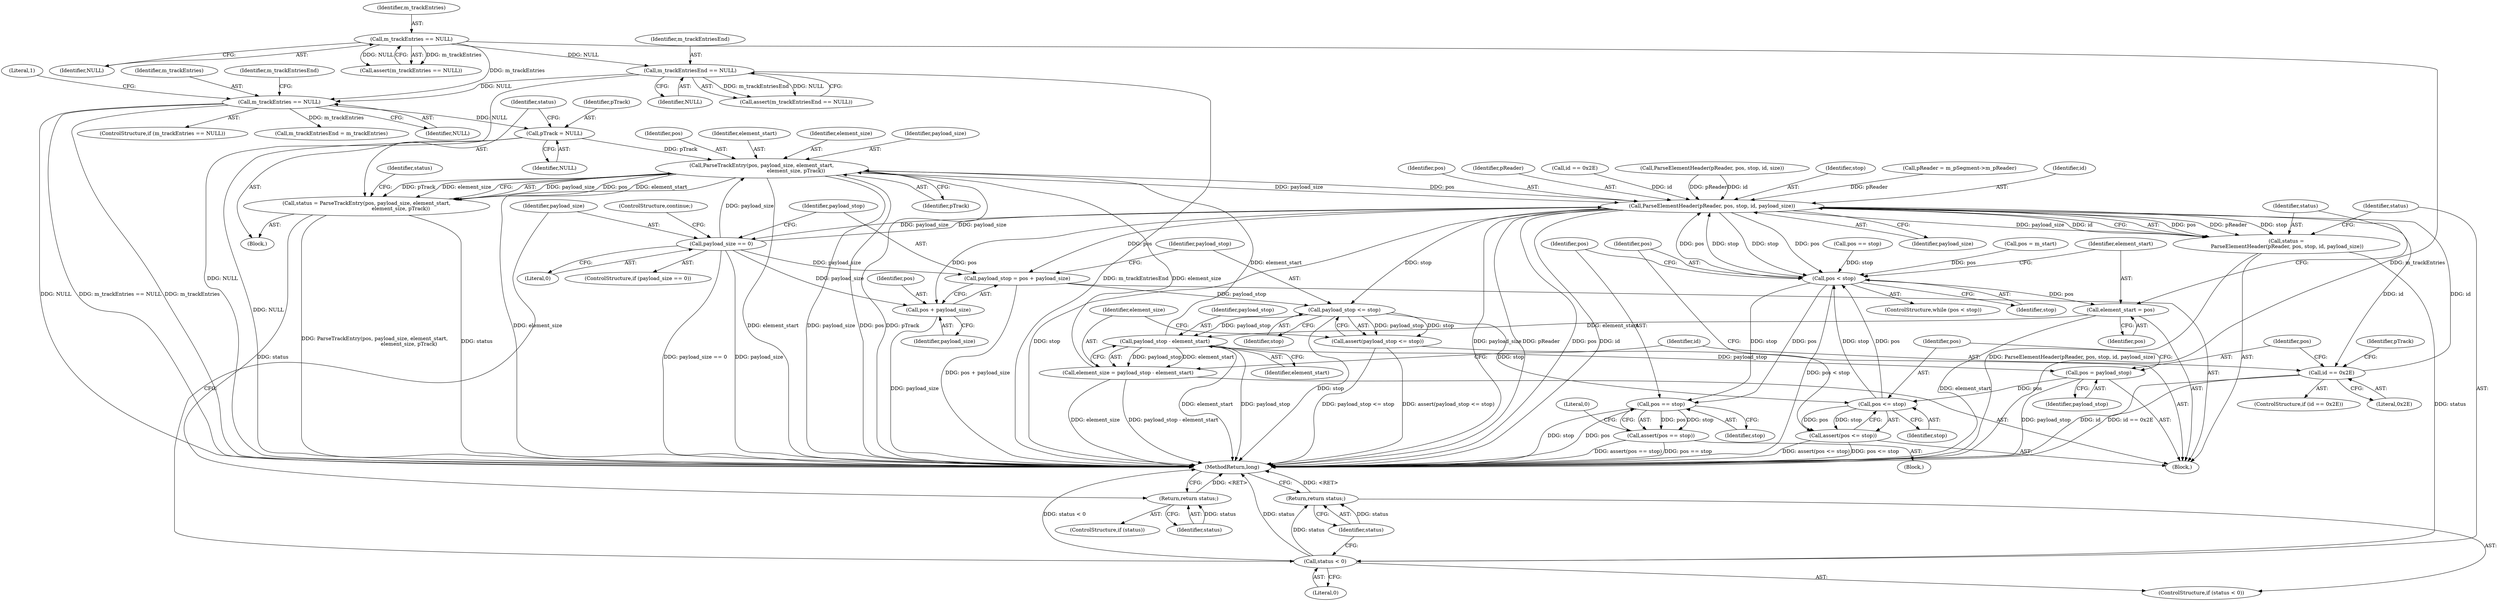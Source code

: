digraph "1_Android_cc274e2abe8b2a6698a5c47d8aa4bb45f1f9538d_43@pointer" {
"1000259" [label="(Call,pTrack = NULL)"];
"1000190" [label="(Call,m_trackEntries == NULL)"];
"1000113" [label="(Call,m_trackEntries == NULL)"];
"1000117" [label="(Call,m_trackEntriesEnd == NULL)"];
"1000265" [label="(Call,ParseTrackEntry(pos, payload_size, element_start,\n                                          element_size, pTrack))"];
"1000216" [label="(Call,ParseElementHeader(pReader, pos, stop, id, payload_size))"];
"1000203" [label="(Call,pos < stop)"];
"1000208" [label="(Call,element_start = pos)"];
"1000246" [label="(Call,payload_stop - element_start)"];
"1000244" [label="(Call,element_size = payload_stop - element_start)"];
"1000279" [label="(Call,pos = payload_stop)"];
"1000283" [label="(Call,pos <= stop)"];
"1000282" [label="(Call,assert(pos <= stop))"];
"1000287" [label="(Call,pos == stop)"];
"1000286" [label="(Call,assert(pos == stop))"];
"1000214" [label="(Call,status =\n ParseElementHeader(pReader, pos, stop, id, payload_size))"];
"1000223" [label="(Call,status < 0)"];
"1000226" [label="(Return,return status;)"];
"1000229" [label="(Call,payload_size == 0)"];
"1000234" [label="(Call,payload_stop = pos + payload_size)"];
"1000240" [label="(Call,payload_stop <= stop)"];
"1000239" [label="(Call,assert(payload_stop <= stop))"];
"1000236" [label="(Call,pos + payload_size)"];
"1000250" [label="(Call,id == 0x2E)"];
"1000263" [label="(Call,status = ParseTrackEntry(pos, payload_size, element_start,\n                                          element_size, pTrack))"];
"1000273" [label="(Return,return status;)"];
"1000195" [label="(Literal,1)"];
"1000204" [label="(Identifier,pos)"];
"1000225" [label="(Literal,0)"];
"1000281" [label="(Identifier,payload_stop)"];
"1000113" [label="(Call,m_trackEntries == NULL)"];
"1000270" [label="(Identifier,pTrack)"];
"1000234" [label="(Call,payload_stop = pos + payload_size)"];
"1000268" [label="(Identifier,element_start)"];
"1000180" [label="(Call,pos == stop)"];
"1000251" [label="(Identifier,id)"];
"1000196" [label="(Call,m_trackEntriesEnd = m_trackEntries)"];
"1000248" [label="(Identifier,element_start)"];
"1000242" [label="(Identifier,stop)"];
"1000116" [label="(Call,assert(m_trackEntriesEnd == NULL))"];
"1000219" [label="(Identifier,stop)"];
"1000271" [label="(ControlStructure,if (status))"];
"1000215" [label="(Identifier,status)"];
"1000263" [label="(Call,status = ParseTrackEntry(pos, payload_size, element_start,\n                                          element_size, pTrack))"];
"1000260" [label="(Identifier,pTrack)"];
"1000280" [label="(Identifier,pos)"];
"1000253" [label="(Block,)"];
"1000256" [label="(Identifier,pTrack)"];
"1000226" [label="(Return,return status;)"];
"1000285" [label="(Identifier,stop)"];
"1000224" [label="(Identifier,status)"];
"1000246" [label="(Call,payload_stop - element_start)"];
"1000240" [label="(Call,payload_stop <= stop)"];
"1000222" [label="(ControlStructure,if (status < 0))"];
"1000247" [label="(Identifier,payload_stop)"];
"1000279" [label="(Call,pos = payload_stop)"];
"1000289" [label="(Identifier,stop)"];
"1000126" [label="(Call,pReader = m_pSegment->m_pReader)"];
"1000216" [label="(Call,ParseElementHeader(pReader, pos, stop, id, payload_size))"];
"1000239" [label="(Call,assert(payload_stop <= stop))"];
"1000115" [label="(Identifier,NULL)"];
"1000220" [label="(Identifier,id)"];
"1000286" [label="(Call,assert(pos == stop))"];
"1000111" [label="(Block,)"];
"1000269" [label="(Identifier,element_size)"];
"1000227" [label="(Identifier,status)"];
"1000273" [label="(Return,return status;)"];
"1000149" [label="(Call,ParseElementHeader(pReader, pos, stop, id, size))"];
"1000267" [label="(Identifier,payload_size)"];
"1000203" [label="(Call,pos < stop)"];
"1000250" [label="(Call,id == 0x2E)"];
"1000191" [label="(Identifier,m_trackEntries)"];
"1000192" [label="(Identifier,NULL)"];
"1000206" [label="(Block,)"];
"1000236" [label="(Call,pos + payload_size)"];
"1000228" [label="(ControlStructure,if (payload_size == 0))"];
"1000230" [label="(Identifier,payload_size)"];
"1000282" [label="(Call,assert(pos <= stop))"];
"1000292" [label="(MethodReturn,long)"];
"1000232" [label="(ControlStructure,continue;)"];
"1000112" [label="(Call,assert(m_trackEntries == NULL))"];
"1000218" [label="(Identifier,pos)"];
"1000274" [label="(Identifier,status)"];
"1000221" [label="(Identifier,payload_size)"];
"1000245" [label="(Identifier,element_size)"];
"1000266" [label="(Identifier,pos)"];
"1000235" [label="(Identifier,payload_stop)"];
"1000238" [label="(Identifier,payload_size)"];
"1000118" [label="(Identifier,m_trackEntriesEnd)"];
"1000209" [label="(Identifier,element_start)"];
"1000261" [label="(Identifier,NULL)"];
"1000214" [label="(Call,status =\n ParseElementHeader(pReader, pos, stop, id, payload_size))"];
"1000197" [label="(Identifier,m_trackEntriesEnd)"];
"1000249" [label="(ControlStructure,if (id == 0x2E))"];
"1000119" [label="(Identifier,NULL)"];
"1000264" [label="(Identifier,status)"];
"1000244" [label="(Call,element_size = payload_stop - element_start)"];
"1000117" [label="(Call,m_trackEntriesEnd == NULL)"];
"1000229" [label="(Call,payload_size == 0)"];
"1000272" [label="(Identifier,status)"];
"1000190" [label="(Call,m_trackEntries == NULL)"];
"1000283" [label="(Call,pos <= stop)"];
"1000241" [label="(Identifier,payload_stop)"];
"1000223" [label="(Call,status < 0)"];
"1000208" [label="(Call,element_start = pos)"];
"1000114" [label="(Identifier,m_trackEntries)"];
"1000231" [label="(Literal,0)"];
"1000291" [label="(Literal,0)"];
"1000265" [label="(Call,ParseTrackEntry(pos, payload_size, element_start,\n                                          element_size, pTrack))"];
"1000202" [label="(ControlStructure,while (pos < stop))"];
"1000259" [label="(Call,pTrack = NULL)"];
"1000199" [label="(Call,pos = m_start)"];
"1000205" [label="(Identifier,stop)"];
"1000284" [label="(Identifier,pos)"];
"1000210" [label="(Identifier,pos)"];
"1000237" [label="(Identifier,pos)"];
"1000217" [label="(Identifier,pReader)"];
"1000252" [label="(Literal,0x2E)"];
"1000189" [label="(ControlStructure,if (m_trackEntries == NULL))"];
"1000287" [label="(Call,pos == stop)"];
"1000167" [label="(Call,id == 0x2E)"];
"1000288" [label="(Identifier,pos)"];
"1000259" -> "1000253"  [label="AST: "];
"1000259" -> "1000261"  [label="CFG: "];
"1000260" -> "1000259"  [label="AST: "];
"1000261" -> "1000259"  [label="AST: "];
"1000264" -> "1000259"  [label="CFG: "];
"1000259" -> "1000292"  [label="DDG: NULL"];
"1000190" -> "1000259"  [label="DDG: NULL"];
"1000259" -> "1000265"  [label="DDG: pTrack"];
"1000190" -> "1000189"  [label="AST: "];
"1000190" -> "1000192"  [label="CFG: "];
"1000191" -> "1000190"  [label="AST: "];
"1000192" -> "1000190"  [label="AST: "];
"1000195" -> "1000190"  [label="CFG: "];
"1000197" -> "1000190"  [label="CFG: "];
"1000190" -> "1000292"  [label="DDG: m_trackEntries == NULL"];
"1000190" -> "1000292"  [label="DDG: m_trackEntries"];
"1000190" -> "1000292"  [label="DDG: NULL"];
"1000113" -> "1000190"  [label="DDG: m_trackEntries"];
"1000117" -> "1000190"  [label="DDG: NULL"];
"1000190" -> "1000196"  [label="DDG: m_trackEntries"];
"1000113" -> "1000112"  [label="AST: "];
"1000113" -> "1000115"  [label="CFG: "];
"1000114" -> "1000113"  [label="AST: "];
"1000115" -> "1000113"  [label="AST: "];
"1000112" -> "1000113"  [label="CFG: "];
"1000113" -> "1000292"  [label="DDG: m_trackEntries"];
"1000113" -> "1000112"  [label="DDG: m_trackEntries"];
"1000113" -> "1000112"  [label="DDG: NULL"];
"1000113" -> "1000117"  [label="DDG: NULL"];
"1000117" -> "1000116"  [label="AST: "];
"1000117" -> "1000119"  [label="CFG: "];
"1000118" -> "1000117"  [label="AST: "];
"1000119" -> "1000117"  [label="AST: "];
"1000116" -> "1000117"  [label="CFG: "];
"1000117" -> "1000292"  [label="DDG: m_trackEntriesEnd"];
"1000117" -> "1000292"  [label="DDG: NULL"];
"1000117" -> "1000116"  [label="DDG: m_trackEntriesEnd"];
"1000117" -> "1000116"  [label="DDG: NULL"];
"1000265" -> "1000263"  [label="AST: "];
"1000265" -> "1000270"  [label="CFG: "];
"1000266" -> "1000265"  [label="AST: "];
"1000267" -> "1000265"  [label="AST: "];
"1000268" -> "1000265"  [label="AST: "];
"1000269" -> "1000265"  [label="AST: "];
"1000270" -> "1000265"  [label="AST: "];
"1000263" -> "1000265"  [label="CFG: "];
"1000265" -> "1000292"  [label="DDG: element_size"];
"1000265" -> "1000292"  [label="DDG: element_start"];
"1000265" -> "1000292"  [label="DDG: payload_size"];
"1000265" -> "1000292"  [label="DDG: pos"];
"1000265" -> "1000292"  [label="DDG: pTrack"];
"1000265" -> "1000216"  [label="DDG: payload_size"];
"1000265" -> "1000263"  [label="DDG: payload_size"];
"1000265" -> "1000263"  [label="DDG: pos"];
"1000265" -> "1000263"  [label="DDG: element_start"];
"1000265" -> "1000263"  [label="DDG: pTrack"];
"1000265" -> "1000263"  [label="DDG: element_size"];
"1000216" -> "1000265"  [label="DDG: pos"];
"1000229" -> "1000265"  [label="DDG: payload_size"];
"1000246" -> "1000265"  [label="DDG: element_start"];
"1000244" -> "1000265"  [label="DDG: element_size"];
"1000216" -> "1000214"  [label="AST: "];
"1000216" -> "1000221"  [label="CFG: "];
"1000217" -> "1000216"  [label="AST: "];
"1000218" -> "1000216"  [label="AST: "];
"1000219" -> "1000216"  [label="AST: "];
"1000220" -> "1000216"  [label="AST: "];
"1000221" -> "1000216"  [label="AST: "];
"1000214" -> "1000216"  [label="CFG: "];
"1000216" -> "1000292"  [label="DDG: stop"];
"1000216" -> "1000292"  [label="DDG: payload_size"];
"1000216" -> "1000292"  [label="DDG: pReader"];
"1000216" -> "1000292"  [label="DDG: pos"];
"1000216" -> "1000292"  [label="DDG: id"];
"1000216" -> "1000203"  [label="DDG: pos"];
"1000216" -> "1000203"  [label="DDG: stop"];
"1000216" -> "1000214"  [label="DDG: pos"];
"1000216" -> "1000214"  [label="DDG: pReader"];
"1000216" -> "1000214"  [label="DDG: stop"];
"1000216" -> "1000214"  [label="DDG: payload_size"];
"1000216" -> "1000214"  [label="DDG: id"];
"1000126" -> "1000216"  [label="DDG: pReader"];
"1000149" -> "1000216"  [label="DDG: pReader"];
"1000149" -> "1000216"  [label="DDG: id"];
"1000203" -> "1000216"  [label="DDG: pos"];
"1000203" -> "1000216"  [label="DDG: stop"];
"1000167" -> "1000216"  [label="DDG: id"];
"1000250" -> "1000216"  [label="DDG: id"];
"1000229" -> "1000216"  [label="DDG: payload_size"];
"1000216" -> "1000229"  [label="DDG: payload_size"];
"1000216" -> "1000234"  [label="DDG: pos"];
"1000216" -> "1000236"  [label="DDG: pos"];
"1000216" -> "1000240"  [label="DDG: stop"];
"1000216" -> "1000250"  [label="DDG: id"];
"1000203" -> "1000202"  [label="AST: "];
"1000203" -> "1000205"  [label="CFG: "];
"1000204" -> "1000203"  [label="AST: "];
"1000205" -> "1000203"  [label="AST: "];
"1000209" -> "1000203"  [label="CFG: "];
"1000288" -> "1000203"  [label="CFG: "];
"1000203" -> "1000292"  [label="DDG: pos < stop"];
"1000283" -> "1000203"  [label="DDG: pos"];
"1000283" -> "1000203"  [label="DDG: stop"];
"1000199" -> "1000203"  [label="DDG: pos"];
"1000180" -> "1000203"  [label="DDG: stop"];
"1000203" -> "1000208"  [label="DDG: pos"];
"1000203" -> "1000287"  [label="DDG: pos"];
"1000203" -> "1000287"  [label="DDG: stop"];
"1000208" -> "1000206"  [label="AST: "];
"1000208" -> "1000210"  [label="CFG: "];
"1000209" -> "1000208"  [label="AST: "];
"1000210" -> "1000208"  [label="AST: "];
"1000215" -> "1000208"  [label="CFG: "];
"1000208" -> "1000292"  [label="DDG: element_start"];
"1000208" -> "1000246"  [label="DDG: element_start"];
"1000246" -> "1000244"  [label="AST: "];
"1000246" -> "1000248"  [label="CFG: "];
"1000247" -> "1000246"  [label="AST: "];
"1000248" -> "1000246"  [label="AST: "];
"1000244" -> "1000246"  [label="CFG: "];
"1000246" -> "1000292"  [label="DDG: element_start"];
"1000246" -> "1000292"  [label="DDG: payload_stop"];
"1000246" -> "1000244"  [label="DDG: payload_stop"];
"1000246" -> "1000244"  [label="DDG: element_start"];
"1000240" -> "1000246"  [label="DDG: payload_stop"];
"1000246" -> "1000279"  [label="DDG: payload_stop"];
"1000244" -> "1000206"  [label="AST: "];
"1000245" -> "1000244"  [label="AST: "];
"1000251" -> "1000244"  [label="CFG: "];
"1000244" -> "1000292"  [label="DDG: element_size"];
"1000244" -> "1000292"  [label="DDG: payload_stop - element_start"];
"1000279" -> "1000206"  [label="AST: "];
"1000279" -> "1000281"  [label="CFG: "];
"1000280" -> "1000279"  [label="AST: "];
"1000281" -> "1000279"  [label="AST: "];
"1000284" -> "1000279"  [label="CFG: "];
"1000279" -> "1000292"  [label="DDG: payload_stop"];
"1000279" -> "1000283"  [label="DDG: pos"];
"1000283" -> "1000282"  [label="AST: "];
"1000283" -> "1000285"  [label="CFG: "];
"1000284" -> "1000283"  [label="AST: "];
"1000285" -> "1000283"  [label="AST: "];
"1000282" -> "1000283"  [label="CFG: "];
"1000283" -> "1000282"  [label="DDG: pos"];
"1000283" -> "1000282"  [label="DDG: stop"];
"1000240" -> "1000283"  [label="DDG: stop"];
"1000282" -> "1000206"  [label="AST: "];
"1000204" -> "1000282"  [label="CFG: "];
"1000282" -> "1000292"  [label="DDG: assert(pos <= stop)"];
"1000282" -> "1000292"  [label="DDG: pos <= stop"];
"1000287" -> "1000286"  [label="AST: "];
"1000287" -> "1000289"  [label="CFG: "];
"1000288" -> "1000287"  [label="AST: "];
"1000289" -> "1000287"  [label="AST: "];
"1000286" -> "1000287"  [label="CFG: "];
"1000287" -> "1000292"  [label="DDG: stop"];
"1000287" -> "1000292"  [label="DDG: pos"];
"1000287" -> "1000286"  [label="DDG: pos"];
"1000287" -> "1000286"  [label="DDG: stop"];
"1000286" -> "1000111"  [label="AST: "];
"1000291" -> "1000286"  [label="CFG: "];
"1000286" -> "1000292"  [label="DDG: assert(pos == stop)"];
"1000286" -> "1000292"  [label="DDG: pos == stop"];
"1000214" -> "1000206"  [label="AST: "];
"1000215" -> "1000214"  [label="AST: "];
"1000224" -> "1000214"  [label="CFG: "];
"1000214" -> "1000292"  [label="DDG: ParseElementHeader(pReader, pos, stop, id, payload_size)"];
"1000214" -> "1000223"  [label="DDG: status"];
"1000223" -> "1000222"  [label="AST: "];
"1000223" -> "1000225"  [label="CFG: "];
"1000224" -> "1000223"  [label="AST: "];
"1000225" -> "1000223"  [label="AST: "];
"1000227" -> "1000223"  [label="CFG: "];
"1000230" -> "1000223"  [label="CFG: "];
"1000223" -> "1000292"  [label="DDG: status < 0"];
"1000223" -> "1000292"  [label="DDG: status"];
"1000223" -> "1000226"  [label="DDG: status"];
"1000226" -> "1000222"  [label="AST: "];
"1000226" -> "1000227"  [label="CFG: "];
"1000227" -> "1000226"  [label="AST: "];
"1000292" -> "1000226"  [label="CFG: "];
"1000226" -> "1000292"  [label="DDG: <RET>"];
"1000227" -> "1000226"  [label="DDG: status"];
"1000229" -> "1000228"  [label="AST: "];
"1000229" -> "1000231"  [label="CFG: "];
"1000230" -> "1000229"  [label="AST: "];
"1000231" -> "1000229"  [label="AST: "];
"1000232" -> "1000229"  [label="CFG: "];
"1000235" -> "1000229"  [label="CFG: "];
"1000229" -> "1000292"  [label="DDG: payload_size == 0"];
"1000229" -> "1000292"  [label="DDG: payload_size"];
"1000229" -> "1000234"  [label="DDG: payload_size"];
"1000229" -> "1000236"  [label="DDG: payload_size"];
"1000234" -> "1000206"  [label="AST: "];
"1000234" -> "1000236"  [label="CFG: "];
"1000235" -> "1000234"  [label="AST: "];
"1000236" -> "1000234"  [label="AST: "];
"1000241" -> "1000234"  [label="CFG: "];
"1000234" -> "1000292"  [label="DDG: pos + payload_size"];
"1000234" -> "1000240"  [label="DDG: payload_stop"];
"1000240" -> "1000239"  [label="AST: "];
"1000240" -> "1000242"  [label="CFG: "];
"1000241" -> "1000240"  [label="AST: "];
"1000242" -> "1000240"  [label="AST: "];
"1000239" -> "1000240"  [label="CFG: "];
"1000240" -> "1000292"  [label="DDG: stop"];
"1000240" -> "1000239"  [label="DDG: payload_stop"];
"1000240" -> "1000239"  [label="DDG: stop"];
"1000239" -> "1000206"  [label="AST: "];
"1000245" -> "1000239"  [label="CFG: "];
"1000239" -> "1000292"  [label="DDG: assert(payload_stop <= stop)"];
"1000239" -> "1000292"  [label="DDG: payload_stop <= stop"];
"1000236" -> "1000238"  [label="CFG: "];
"1000237" -> "1000236"  [label="AST: "];
"1000238" -> "1000236"  [label="AST: "];
"1000236" -> "1000292"  [label="DDG: payload_size"];
"1000250" -> "1000249"  [label="AST: "];
"1000250" -> "1000252"  [label="CFG: "];
"1000251" -> "1000250"  [label="AST: "];
"1000252" -> "1000250"  [label="AST: "];
"1000256" -> "1000250"  [label="CFG: "];
"1000280" -> "1000250"  [label="CFG: "];
"1000250" -> "1000292"  [label="DDG: id"];
"1000250" -> "1000292"  [label="DDG: id == 0x2E"];
"1000263" -> "1000253"  [label="AST: "];
"1000264" -> "1000263"  [label="AST: "];
"1000272" -> "1000263"  [label="CFG: "];
"1000263" -> "1000292"  [label="DDG: ParseTrackEntry(pos, payload_size, element_start,\n                                          element_size, pTrack)"];
"1000263" -> "1000292"  [label="DDG: status"];
"1000263" -> "1000273"  [label="DDG: status"];
"1000273" -> "1000271"  [label="AST: "];
"1000273" -> "1000274"  [label="CFG: "];
"1000274" -> "1000273"  [label="AST: "];
"1000292" -> "1000273"  [label="CFG: "];
"1000273" -> "1000292"  [label="DDG: <RET>"];
"1000274" -> "1000273"  [label="DDG: status"];
}
